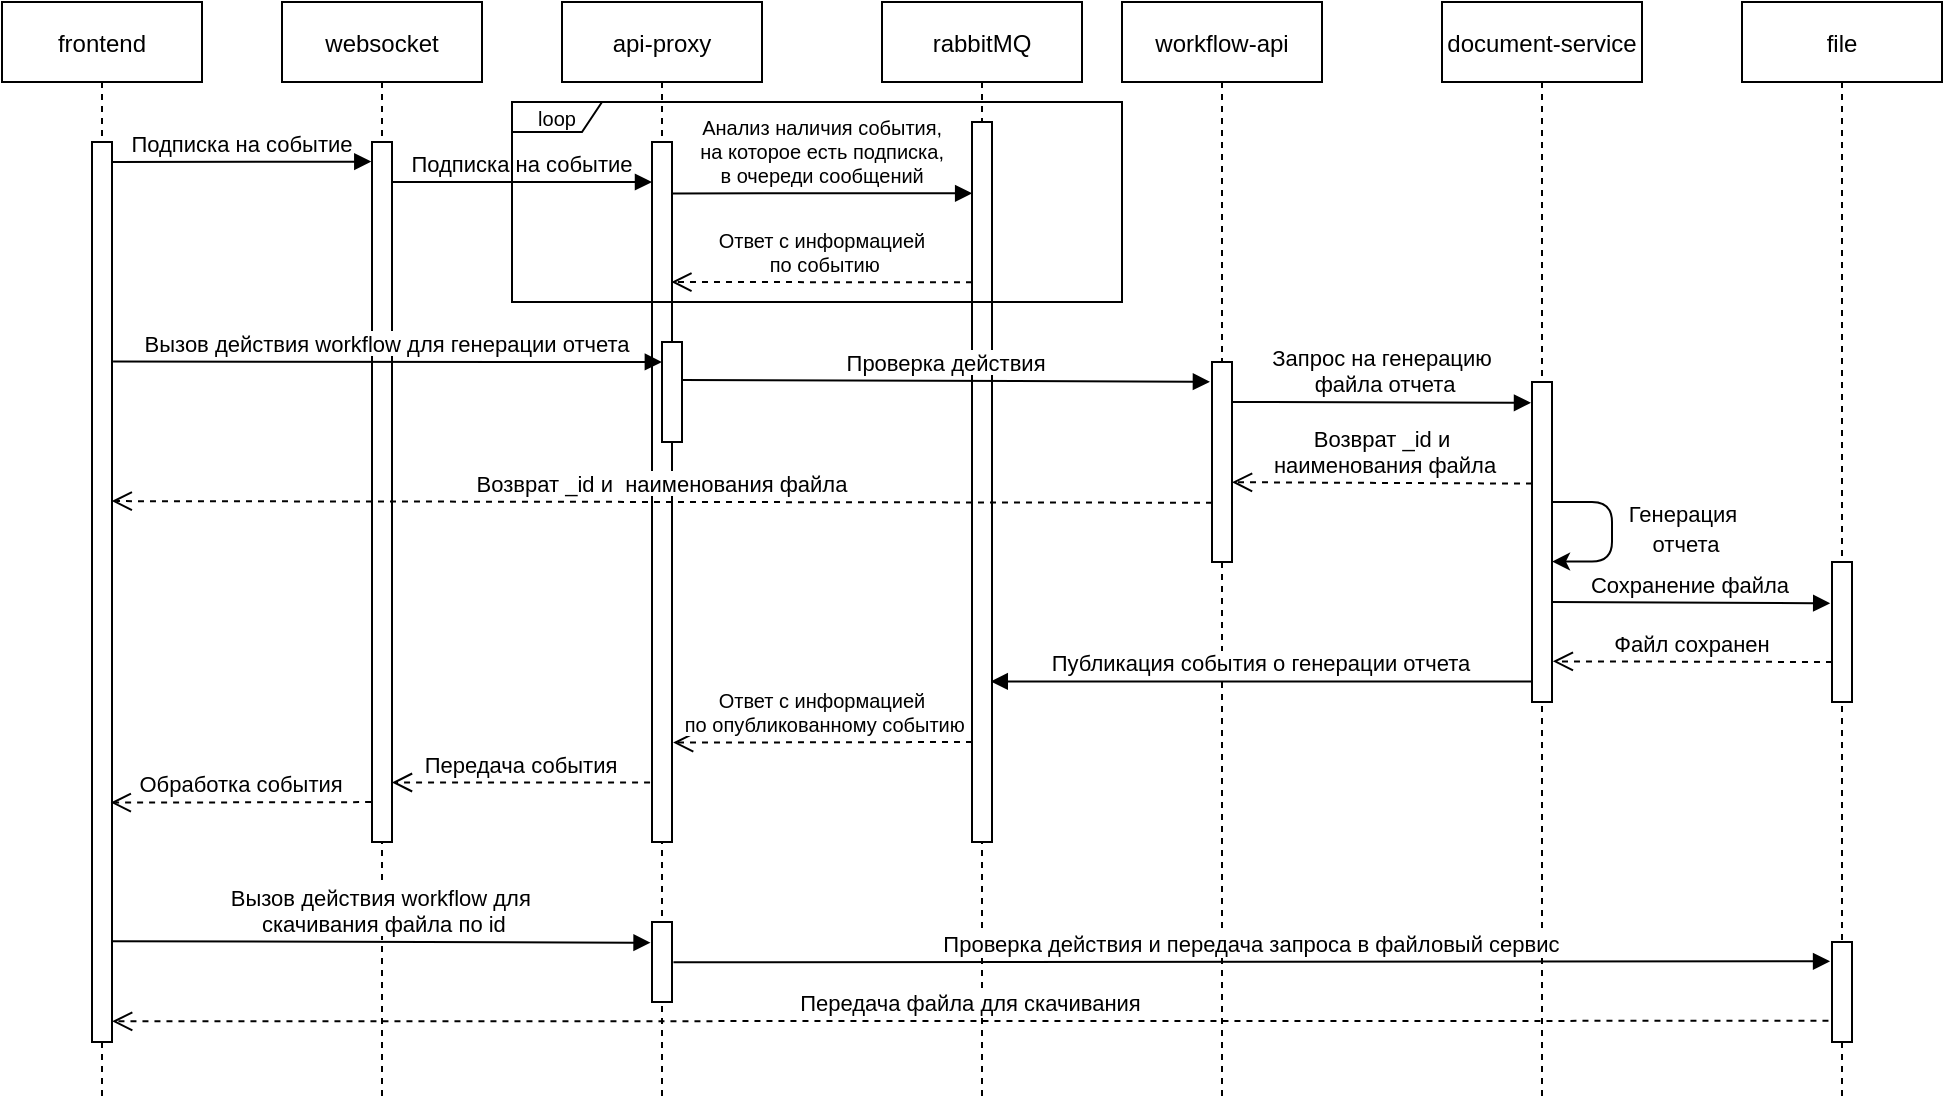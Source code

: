 <mxfile version="21.8.0" type="github">
  <diagram name="Страница — 1" id="BGPAjNNVndj-kQ1KO1jv">
    <mxGraphModel dx="1373" dy="748" grid="1" gridSize="10" guides="1" tooltips="1" connect="1" arrows="1" fold="1" page="1" pageScale="1" pageWidth="827" pageHeight="1169" math="0" shadow="0">
      <root>
        <mxCell id="0" />
        <mxCell id="1" parent="0" />
        <mxCell id="2YPwDXGV4YwHhZf0TQoE-1" value="frontend" style="shape=umlLifeline;perimeter=lifelinePerimeter;container=1;collapsible=0;recursiveResize=0;rounded=0;shadow=0;strokeWidth=1;" vertex="1" parent="1">
          <mxGeometry x="40" y="40" width="100" height="550" as="geometry" />
        </mxCell>
        <mxCell id="2YPwDXGV4YwHhZf0TQoE-25" value="" style="points=[];perimeter=orthogonalPerimeter;rounded=0;shadow=0;strokeWidth=1;" vertex="1" parent="2YPwDXGV4YwHhZf0TQoE-1">
          <mxGeometry x="45" y="70" width="10" height="450" as="geometry" />
        </mxCell>
        <mxCell id="2YPwDXGV4YwHhZf0TQoE-26" value="Подписка на событие" style="verticalAlign=bottom;endArrow=block;shadow=0;strokeWidth=1;exitX=0.993;exitY=0.164;exitDx=0;exitDy=0;exitPerimeter=0;entryX=-0.035;entryY=0.028;entryDx=0;entryDy=0;entryPerimeter=0;" edge="1" parent="2YPwDXGV4YwHhZf0TQoE-1" target="2YPwDXGV4YwHhZf0TQoE-28">
          <mxGeometry relative="1" as="geometry">
            <mxPoint x="55.0" y="80" as="sourcePoint" />
            <mxPoint x="180" y="80" as="targetPoint" />
          </mxGeometry>
        </mxCell>
        <mxCell id="2YPwDXGV4YwHhZf0TQoE-5" value="websocket" style="shape=umlLifeline;perimeter=lifelinePerimeter;container=1;collapsible=0;recursiveResize=0;rounded=0;shadow=0;strokeWidth=1;" vertex="1" parent="1">
          <mxGeometry x="180" y="40" width="100" height="550" as="geometry" />
        </mxCell>
        <mxCell id="2YPwDXGV4YwHhZf0TQoE-28" value="" style="points=[];perimeter=orthogonalPerimeter;rounded=0;shadow=0;strokeWidth=1;" vertex="1" parent="2YPwDXGV4YwHhZf0TQoE-5">
          <mxGeometry x="45" y="70" width="10" height="350" as="geometry" />
        </mxCell>
        <mxCell id="2YPwDXGV4YwHhZf0TQoE-31" value="Подписка на событие" style="verticalAlign=bottom;endArrow=block;shadow=0;strokeWidth=1;exitX=0.993;exitY=0.164;exitDx=0;exitDy=0;exitPerimeter=0;entryX=0.003;entryY=0.037;entryDx=0;entryDy=0;entryPerimeter=0;" edge="1" parent="2YPwDXGV4YwHhZf0TQoE-5">
          <mxGeometry relative="1" as="geometry">
            <mxPoint x="55.0" y="90" as="sourcePoint" />
            <mxPoint x="185" y="90" as="targetPoint" />
          </mxGeometry>
        </mxCell>
        <mxCell id="2YPwDXGV4YwHhZf0TQoE-8" value="api-proxy" style="shape=umlLifeline;perimeter=lifelinePerimeter;container=1;collapsible=0;recursiveResize=0;rounded=0;shadow=0;strokeWidth=1;" vertex="1" parent="1">
          <mxGeometry x="320" y="40" width="100" height="550" as="geometry" />
        </mxCell>
        <mxCell id="2YPwDXGV4YwHhZf0TQoE-30" value="" style="points=[];perimeter=orthogonalPerimeter;rounded=0;shadow=0;strokeWidth=1;" vertex="1" parent="2YPwDXGV4YwHhZf0TQoE-8">
          <mxGeometry x="45" y="70" width="10" height="350" as="geometry" />
        </mxCell>
        <mxCell id="2YPwDXGV4YwHhZf0TQoE-36" value="" style="points=[];perimeter=orthogonalPerimeter;rounded=0;shadow=0;strokeWidth=1;" vertex="1" parent="2YPwDXGV4YwHhZf0TQoE-8">
          <mxGeometry x="50" y="170" width="10" height="50" as="geometry" />
        </mxCell>
        <mxCell id="2YPwDXGV4YwHhZf0TQoE-86" value="" style="points=[];perimeter=orthogonalPerimeter;rounded=0;shadow=0;strokeWidth=1;" vertex="1" parent="2YPwDXGV4YwHhZf0TQoE-8">
          <mxGeometry x="45" y="460" width="10" height="40" as="geometry" />
        </mxCell>
        <mxCell id="2YPwDXGV4YwHhZf0TQoE-10" value="rabbitMQ" style="shape=umlLifeline;perimeter=lifelinePerimeter;container=1;collapsible=0;recursiveResize=0;rounded=0;shadow=0;strokeWidth=1;" vertex="1" parent="1">
          <mxGeometry x="480" y="40" width="100" height="550" as="geometry" />
        </mxCell>
        <mxCell id="2YPwDXGV4YwHhZf0TQoE-32" value="" style="points=[];perimeter=orthogonalPerimeter;rounded=0;shadow=0;strokeWidth=1;" vertex="1" parent="2YPwDXGV4YwHhZf0TQoE-10">
          <mxGeometry x="45" y="60" width="10" height="360" as="geometry" />
        </mxCell>
        <mxCell id="2YPwDXGV4YwHhZf0TQoE-53" value="Ответ с информацией&#xa; по событию" style="verticalAlign=bottom;endArrow=open;dashed=1;endSize=8;shadow=0;strokeWidth=1;exitX=-0.085;exitY=0.227;exitDx=0;exitDy=0;exitPerimeter=0;entryX=0.968;entryY=0.171;entryDx=0;entryDy=0;entryPerimeter=0;fontSize=10;" edge="1" parent="2YPwDXGV4YwHhZf0TQoE-10">
          <mxGeometry relative="1" as="geometry">
            <mxPoint x="-105.32" y="140.0" as="targetPoint" />
            <mxPoint x="45" y="140.15" as="sourcePoint" />
          </mxGeometry>
        </mxCell>
        <mxCell id="2YPwDXGV4YwHhZf0TQoE-54" value="Ответ с информацией&#xa; по опубликованному событию" style="verticalAlign=bottom;endArrow=open;dashed=1;endSize=8;shadow=0;strokeWidth=1;exitX=-0.085;exitY=0.227;exitDx=0;exitDy=0;exitPerimeter=0;entryX=1.055;entryY=0.858;entryDx=0;entryDy=0;entryPerimeter=0;fontSize=10;" edge="1" parent="2YPwDXGV4YwHhZf0TQoE-10" target="2YPwDXGV4YwHhZf0TQoE-30">
          <mxGeometry x="0.004" relative="1" as="geometry">
            <mxPoint x="-100" y="370" as="targetPoint" />
            <mxPoint x="45" y="370" as="sourcePoint" />
            <mxPoint as="offset" />
          </mxGeometry>
        </mxCell>
        <mxCell id="2YPwDXGV4YwHhZf0TQoE-14" value="document-service" style="shape=umlLifeline;perimeter=lifelinePerimeter;container=1;collapsible=0;recursiveResize=0;rounded=0;shadow=0;strokeWidth=1;" vertex="1" parent="1">
          <mxGeometry x="760" y="40" width="100" height="550" as="geometry" />
        </mxCell>
        <mxCell id="2YPwDXGV4YwHhZf0TQoE-41" value="" style="points=[];perimeter=orthogonalPerimeter;rounded=0;shadow=0;strokeWidth=1;" vertex="1" parent="2YPwDXGV4YwHhZf0TQoE-14">
          <mxGeometry x="45" y="190" width="10" height="160" as="geometry" />
        </mxCell>
        <mxCell id="2YPwDXGV4YwHhZf0TQoE-11" value="workflow-api" style="shape=umlLifeline;perimeter=lifelinePerimeter;container=1;collapsible=0;recursiveResize=0;rounded=0;shadow=0;strokeWidth=1;" vertex="1" parent="2YPwDXGV4YwHhZf0TQoE-14">
          <mxGeometry x="-160" width="100" height="550" as="geometry" />
        </mxCell>
        <mxCell id="2YPwDXGV4YwHhZf0TQoE-37" value="" style="points=[];perimeter=orthogonalPerimeter;rounded=0;shadow=0;strokeWidth=1;" vertex="1" parent="2YPwDXGV4YwHhZf0TQoE-11">
          <mxGeometry x="45" y="180" width="10" height="100" as="geometry" />
        </mxCell>
        <mxCell id="2YPwDXGV4YwHhZf0TQoE-39" value="Запрос на генерацию&#xa; файла отчета" style="verticalAlign=bottom;endArrow=block;shadow=0;strokeWidth=1;exitX=1.041;exitY=0.264;exitDx=0;exitDy=0;exitPerimeter=0;entryX=-0.05;entryY=0.065;entryDx=0;entryDy=0;entryPerimeter=0;" edge="1" parent="2YPwDXGV4YwHhZf0TQoE-11" target="2YPwDXGV4YwHhZf0TQoE-41">
          <mxGeometry relative="1" as="geometry">
            <mxPoint x="55" y="200" as="sourcePoint" />
            <mxPoint x="200" y="200" as="targetPoint" />
          </mxGeometry>
        </mxCell>
        <mxCell id="2YPwDXGV4YwHhZf0TQoE-44" value="Возврат _id и  наименования файла" style="verticalAlign=bottom;endArrow=open;dashed=1;endSize=8;shadow=0;strokeWidth=1;exitX=-0.085;exitY=0.227;exitDx=0;exitDy=0;exitPerimeter=0;entryX=0.987;entryY=0.399;entryDx=0;entryDy=0;entryPerimeter=0;" edge="1" parent="2YPwDXGV4YwHhZf0TQoE-11" target="2YPwDXGV4YwHhZf0TQoE-25">
          <mxGeometry relative="1" as="geometry">
            <mxPoint x="-500" y="250" as="targetPoint" />
            <mxPoint x="45.0" y="250.39" as="sourcePoint" />
          </mxGeometry>
        </mxCell>
        <mxCell id="2YPwDXGV4YwHhZf0TQoE-45" value="" style="edgeStyle=elbowEdgeStyle;elbow=horizontal;endArrow=classic;html=1;exitX=1.039;exitY=0.003;exitDx=0;exitDy=0;exitPerimeter=0;" edge="1" parent="2YPwDXGV4YwHhZf0TQoE-14">
          <mxGeometry width="50" height="50" relative="1" as="geometry">
            <mxPoint x="55.39" y="250" as="sourcePoint" />
            <mxPoint x="55" y="279.76" as="targetPoint" />
            <Array as="points">
              <mxPoint x="85" y="279.76" />
              <mxPoint x="85" y="248.76" />
            </Array>
          </mxGeometry>
        </mxCell>
        <mxCell id="2YPwDXGV4YwHhZf0TQoE-42" value="Возврат _id и&#xa; наименования файла" style="verticalAlign=bottom;endArrow=open;dashed=1;endSize=8;shadow=0;strokeWidth=1;exitX=-0.085;exitY=0.227;exitDx=0;exitDy=0;exitPerimeter=0;entryX=1;entryY=0.601;entryDx=0;entryDy=0;entryPerimeter=0;" edge="1" parent="2YPwDXGV4YwHhZf0TQoE-14" target="2YPwDXGV4YwHhZf0TQoE-37">
          <mxGeometry relative="1" as="geometry">
            <mxPoint x="-100" y="240" as="targetPoint" />
            <mxPoint x="45.0" y="240.81" as="sourcePoint" />
          </mxGeometry>
        </mxCell>
        <mxCell id="2YPwDXGV4YwHhZf0TQoE-21" value="file" style="shape=umlLifeline;perimeter=lifelinePerimeter;container=1;collapsible=0;recursiveResize=0;rounded=0;shadow=0;strokeWidth=1;" vertex="1" parent="1">
          <mxGeometry x="910" y="40" width="100" height="550" as="geometry" />
        </mxCell>
        <mxCell id="2YPwDXGV4YwHhZf0TQoE-48" value="" style="points=[];perimeter=orthogonalPerimeter;rounded=0;shadow=0;strokeWidth=1;" vertex="1" parent="2YPwDXGV4YwHhZf0TQoE-21">
          <mxGeometry x="45" y="280" width="10" height="70" as="geometry" />
        </mxCell>
        <mxCell id="2YPwDXGV4YwHhZf0TQoE-49" value="Файл сохранен" style="verticalAlign=bottom;endArrow=open;dashed=1;endSize=8;shadow=0;strokeWidth=1;exitX=-0.085;exitY=0.227;exitDx=0;exitDy=0;exitPerimeter=0;entryX=1.041;entryY=0.873;entryDx=0;entryDy=0;entryPerimeter=0;" edge="1" parent="2YPwDXGV4YwHhZf0TQoE-21" target="2YPwDXGV4YwHhZf0TQoE-41">
          <mxGeometry relative="1" as="geometry">
            <mxPoint x="-80" y="330" as="targetPoint" />
            <mxPoint x="45" y="330" as="sourcePoint" />
          </mxGeometry>
        </mxCell>
        <mxCell id="2YPwDXGV4YwHhZf0TQoE-88" value="" style="points=[];perimeter=orthogonalPerimeter;rounded=0;shadow=0;strokeWidth=1;" vertex="1" parent="2YPwDXGV4YwHhZf0TQoE-21">
          <mxGeometry x="45" y="470" width="10" height="50" as="geometry" />
        </mxCell>
        <mxCell id="2YPwDXGV4YwHhZf0TQoE-34" value="Анализ наличия события, &#xa;на которое есть подписка, &#xa;в очереди сообщений" style="verticalAlign=bottom;endArrow=block;shadow=0;strokeWidth=1;fontSize=10;exitX=1.033;exitY=0.11;exitDx=0;exitDy=0;exitPerimeter=0;entryX=0.008;entryY=0.099;entryDx=0;entryDy=0;entryPerimeter=0;" edge="1" parent="1" target="2YPwDXGV4YwHhZf0TQoE-32">
          <mxGeometry relative="1" as="geometry">
            <mxPoint x="375.07" y="135.7" as="sourcePoint" />
            <mxPoint x="520" y="136" as="targetPoint" />
          </mxGeometry>
        </mxCell>
        <mxCell id="2YPwDXGV4YwHhZf0TQoE-35" value="Вызов действия workflow для генерации отчета" style="verticalAlign=bottom;endArrow=block;shadow=0;strokeWidth=1;entryX=-0.007;entryY=0.2;entryDx=0;entryDy=0;entryPerimeter=0;exitX=1.053;exitY=0.244;exitDx=0;exitDy=0;exitPerimeter=0;" edge="1" parent="1" source="2YPwDXGV4YwHhZf0TQoE-25" target="2YPwDXGV4YwHhZf0TQoE-36">
          <mxGeometry relative="1" as="geometry">
            <mxPoint x="100" y="220" as="sourcePoint" />
            <mxPoint x="350" y="220" as="targetPoint" />
          </mxGeometry>
        </mxCell>
        <mxCell id="2YPwDXGV4YwHhZf0TQoE-46" value="&lt;font style=&quot;font-size: 11px;&quot;&gt;Генерация&lt;br&gt;&amp;nbsp;отчета&lt;/font&gt;" style="text;html=1;align=center;verticalAlign=middle;resizable=0;points=[];autosize=1;strokeColor=none;fillColor=none;" vertex="1" parent="1">
          <mxGeometry x="840" y="283" width="80" height="40" as="geometry" />
        </mxCell>
        <mxCell id="2YPwDXGV4YwHhZf0TQoE-51" value="Публикация события о генерации отчета" style="verticalAlign=bottom;endArrow=block;shadow=0;strokeWidth=1;exitX=-0.001;exitY=0.936;exitDx=0;exitDy=0;exitPerimeter=0;entryX=0.939;entryY=0.777;entryDx=0;entryDy=0;entryPerimeter=0;" edge="1" parent="1" source="2YPwDXGV4YwHhZf0TQoE-41" target="2YPwDXGV4YwHhZf0TQoE-32">
          <mxGeometry x="0.003" relative="1" as="geometry">
            <mxPoint x="618" y="470" as="sourcePoint" />
            <mxPoint x="762" y="470" as="targetPoint" />
            <mxPoint as="offset" />
          </mxGeometry>
        </mxCell>
        <mxCell id="2YPwDXGV4YwHhZf0TQoE-38" value="Проверка действия" style="verticalAlign=bottom;endArrow=block;shadow=0;strokeWidth=1;exitX=1.003;exitY=0.379;exitDx=0;exitDy=0;exitPerimeter=0;entryX=-0.104;entryY=0.099;entryDx=0;entryDy=0;entryPerimeter=0;" edge="1" parent="1" source="2YPwDXGV4YwHhZf0TQoE-36" target="2YPwDXGV4YwHhZf0TQoE-37">
          <mxGeometry relative="1" as="geometry">
            <mxPoint x="376" y="230" as="sourcePoint" />
            <mxPoint x="670" y="230" as="targetPoint" />
          </mxGeometry>
        </mxCell>
        <mxCell id="2YPwDXGV4YwHhZf0TQoE-57" value="&lt;span style=&quot;font-size: 10px;&quot;&gt;loop&lt;/span&gt;" style="shape=umlFrame;whiteSpace=wrap;html=1;pointerEvents=0;width=45;height=15;" vertex="1" parent="1">
          <mxGeometry x="295" y="90" width="305" height="100" as="geometry" />
        </mxCell>
        <mxCell id="2YPwDXGV4YwHhZf0TQoE-55" value="Передача события" style="verticalAlign=bottom;endArrow=open;dashed=1;endSize=8;shadow=0;strokeWidth=1;exitX=-0.097;exitY=0.915;exitDx=0;exitDy=0;exitPerimeter=0;entryX=0.998;entryY=0.915;entryDx=0;entryDy=0;entryPerimeter=0;fontSize=11;" edge="1" parent="1" source="2YPwDXGV4YwHhZf0TQoE-30" target="2YPwDXGV4YwHhZf0TQoE-28">
          <mxGeometry relative="1" as="geometry">
            <mxPoint x="240" y="430" as="targetPoint" />
            <mxPoint x="380" y="430" as="sourcePoint" />
          </mxGeometry>
        </mxCell>
        <mxCell id="2YPwDXGV4YwHhZf0TQoE-56" value="Обработка события" style="verticalAlign=bottom;endArrow=open;dashed=1;endSize=8;shadow=0;strokeWidth=1;exitX=-0.045;exitY=0.943;exitDx=0;exitDy=0;exitPerimeter=0;entryX=0.937;entryY=0.734;entryDx=0;entryDy=0;entryPerimeter=0;" edge="1" parent="1" source="2YPwDXGV4YwHhZf0TQoE-28" target="2YPwDXGV4YwHhZf0TQoE-25">
          <mxGeometry relative="1" as="geometry">
            <mxPoint x="100" y="440" as="targetPoint" />
            <mxPoint x="240" y="440" as="sourcePoint" />
          </mxGeometry>
        </mxCell>
        <mxCell id="2YPwDXGV4YwHhZf0TQoE-89" value="Проверка действия и передача запроса в файловый сервис" style="verticalAlign=bottom;endArrow=block;shadow=0;strokeWidth=1;fontSize=11;entryX=-0.096;entryY=0.193;entryDx=0;entryDy=0;entryPerimeter=0;exitX=1.072;exitY=0.503;exitDx=0;exitDy=0;exitPerimeter=0;" edge="1" parent="1" source="2YPwDXGV4YwHhZf0TQoE-86" target="2YPwDXGV4YwHhZf0TQoE-88">
          <mxGeometry relative="1" as="geometry">
            <mxPoint x="380" y="520" as="sourcePoint" />
            <mxPoint x="849.69" y="520" as="targetPoint" />
          </mxGeometry>
        </mxCell>
        <mxCell id="2YPwDXGV4YwHhZf0TQoE-90" value="Передача файла для скачивания" style="verticalAlign=bottom;endArrow=open;dashed=1;endSize=8;shadow=0;strokeWidth=1;fontSize=11;exitX=-0.177;exitY=0.788;exitDx=0;exitDy=0;exitPerimeter=0;entryX=1.007;entryY=0.977;entryDx=0;entryDy=0;entryPerimeter=0;" edge="1" parent="1" source="2YPwDXGV4YwHhZf0TQoE-88" target="2YPwDXGV4YwHhZf0TQoE-25">
          <mxGeometry relative="1" as="geometry">
            <mxPoint x="350" y="550" as="targetPoint" />
            <mxPoint x="945" y="550" as="sourcePoint" />
          </mxGeometry>
        </mxCell>
        <mxCell id="2YPwDXGV4YwHhZf0TQoE-85" value="Вызов действия workflow для&#xa; скачивания файла по id" style="verticalAlign=bottom;endArrow=block;shadow=0;strokeWidth=1;fontSize=11;exitX=1.042;exitY=0.888;exitDx=0;exitDy=0;exitPerimeter=0;entryX=-0.072;entryY=0.259;entryDx=0;entryDy=0;entryPerimeter=0;" edge="1" parent="1" source="2YPwDXGV4YwHhZf0TQoE-25" target="2YPwDXGV4YwHhZf0TQoE-86">
          <mxGeometry x="-0.003" relative="1" as="geometry">
            <mxPoint x="100" y="510" as="sourcePoint" />
            <mxPoint x="360" y="510" as="targetPoint" />
            <mxPoint as="offset" />
          </mxGeometry>
        </mxCell>
        <mxCell id="2YPwDXGV4YwHhZf0TQoE-47" value="Сохранение файла" style="verticalAlign=bottom;endArrow=block;shadow=0;strokeWidth=1;exitX=1.11;exitY=0.108;exitDx=0;exitDy=0;exitPerimeter=0;entryX=-0.09;entryY=0.295;entryDx=0;entryDy=0;entryPerimeter=0;" edge="1" parent="1" target="2YPwDXGV4YwHhZf0TQoE-48">
          <mxGeometry x="-0.005" relative="1" as="geometry">
            <mxPoint x="815" y="340" as="sourcePoint" />
            <mxPoint x="950" y="340" as="targetPoint" />
            <mxPoint as="offset" />
          </mxGeometry>
        </mxCell>
      </root>
    </mxGraphModel>
  </diagram>
</mxfile>
